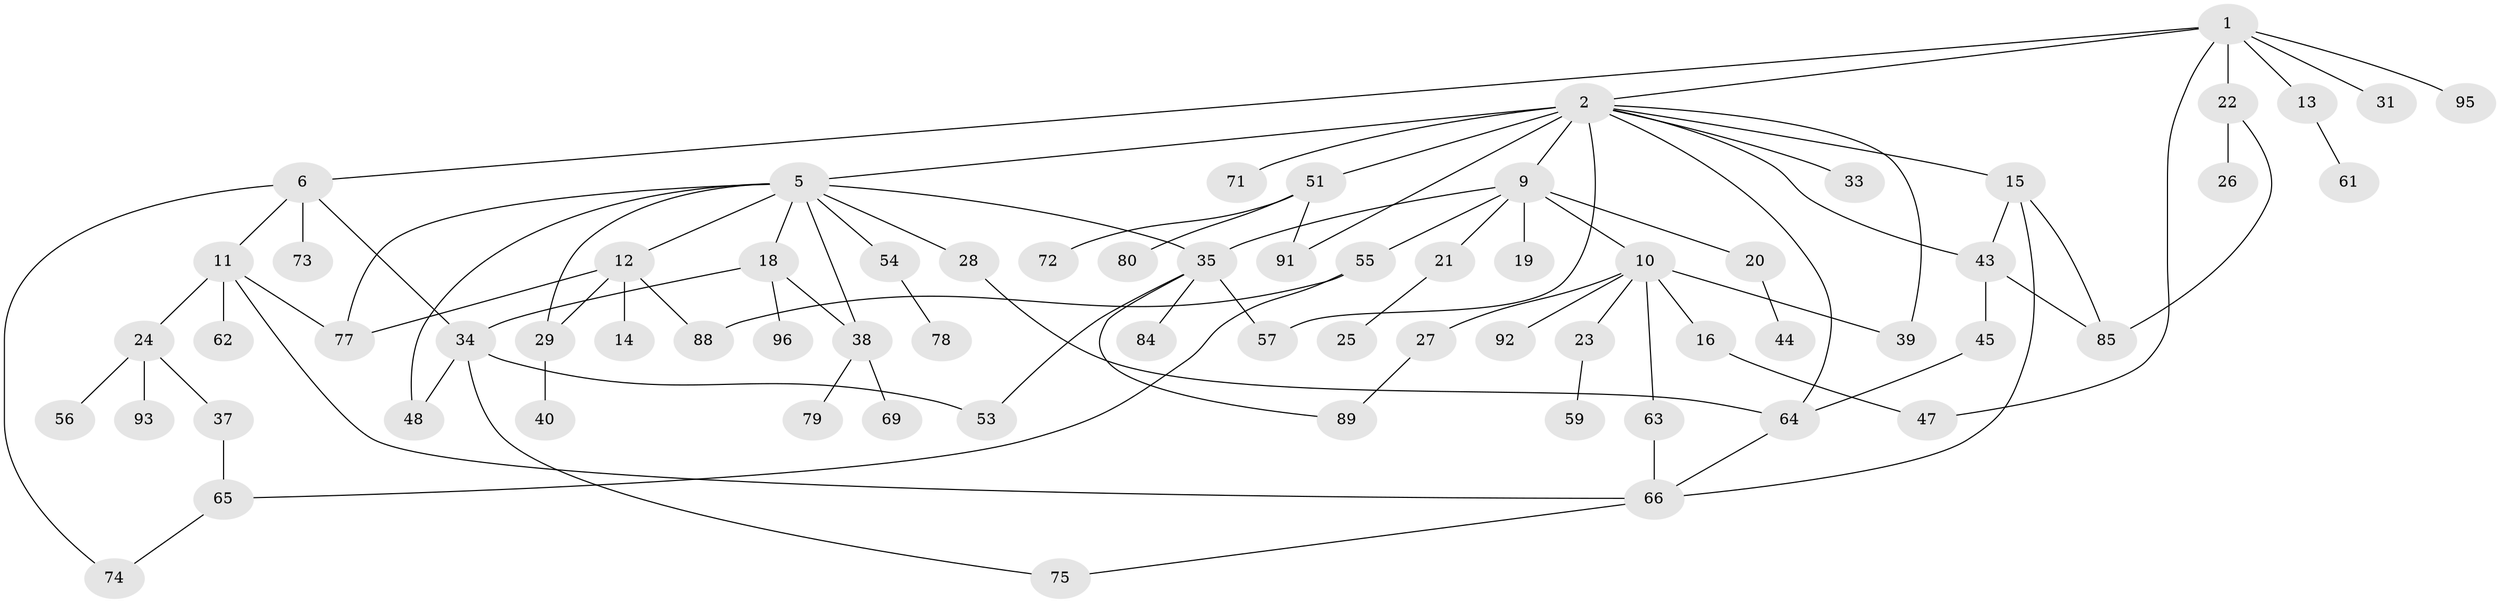 // original degree distribution, {6: 0.04, 7: 0.02, 8: 0.01, 3: 0.18, 5: 0.06, 2: 0.33, 1: 0.3, 4: 0.06}
// Generated by graph-tools (version 1.1) at 2025/54/02/21/25 11:54:43]
// undirected, 69 vertices, 93 edges
graph export_dot {
graph [start="1"]
  node [color=gray90,style=filled];
  1 [super="+4"];
  2 [super="+3"];
  5 [super="+8"];
  6 [super="+7"];
  9 [super="+32"];
  10 [super="+70"];
  11 [super="+17"];
  12 [super="+36"];
  13;
  14;
  15 [super="+100"];
  16;
  18 [super="+50"];
  19;
  20 [super="+30"];
  21;
  22;
  23;
  24 [super="+60"];
  25;
  26;
  27;
  28 [super="+46"];
  29;
  31 [super="+42"];
  33;
  34 [super="+41"];
  35 [super="+49"];
  37;
  38 [super="+58"];
  39;
  40 [super="+68"];
  43 [super="+99"];
  44;
  45;
  47;
  48;
  51 [super="+52"];
  53 [super="+83"];
  54 [super="+90"];
  55 [super="+81"];
  56;
  57;
  59;
  61;
  62;
  63;
  64 [super="+97"];
  65 [super="+67"];
  66 [super="+94"];
  69;
  71 [super="+82"];
  72;
  73;
  74 [super="+76"];
  75 [super="+86"];
  77 [super="+98"];
  78;
  79;
  80;
  84;
  85 [super="+87"];
  88;
  89;
  91;
  92;
  93;
  95;
  96;
  1 -- 2;
  1 -- 6;
  1 -- 13;
  1 -- 31;
  1 -- 47;
  1 -- 22;
  1 -- 95;
  2 -- 15;
  2 -- 39;
  2 -- 51;
  2 -- 91;
  2 -- 33;
  2 -- 5;
  2 -- 71 [weight=2];
  2 -- 9;
  2 -- 43;
  2 -- 57;
  2 -- 64;
  5 -- 12;
  5 -- 38;
  5 -- 54;
  5 -- 48;
  5 -- 29;
  5 -- 18;
  5 -- 28;
  5 -- 35;
  5 -- 77;
  6 -- 34;
  6 -- 73;
  6 -- 74;
  6 -- 11;
  9 -- 10;
  9 -- 19;
  9 -- 20;
  9 -- 21;
  9 -- 35;
  9 -- 55;
  10 -- 16;
  10 -- 23;
  10 -- 27;
  10 -- 63;
  10 -- 92;
  10 -- 39;
  11 -- 24;
  11 -- 62;
  11 -- 77;
  11 -- 66;
  12 -- 14;
  12 -- 29;
  12 -- 88;
  12 -- 77;
  13 -- 61;
  15 -- 66;
  15 -- 43;
  15 -- 85;
  16 -- 47;
  18 -- 96;
  18 -- 34;
  18 -- 38;
  20 -- 44;
  21 -- 25;
  22 -- 26;
  22 -- 85;
  23 -- 59;
  24 -- 37;
  24 -- 56;
  24 -- 93;
  27 -- 89;
  28 -- 64;
  29 -- 40;
  34 -- 53;
  34 -- 75;
  34 -- 48;
  35 -- 57;
  35 -- 84;
  35 -- 53;
  35 -- 89;
  37 -- 65;
  38 -- 69;
  38 -- 79;
  43 -- 45;
  43 -- 85;
  45 -- 64;
  51 -- 72;
  51 -- 91;
  51 -- 80;
  54 -- 78;
  55 -- 88;
  55 -- 65;
  63 -- 66;
  64 -- 66;
  65 -- 74;
  66 -- 75;
}
